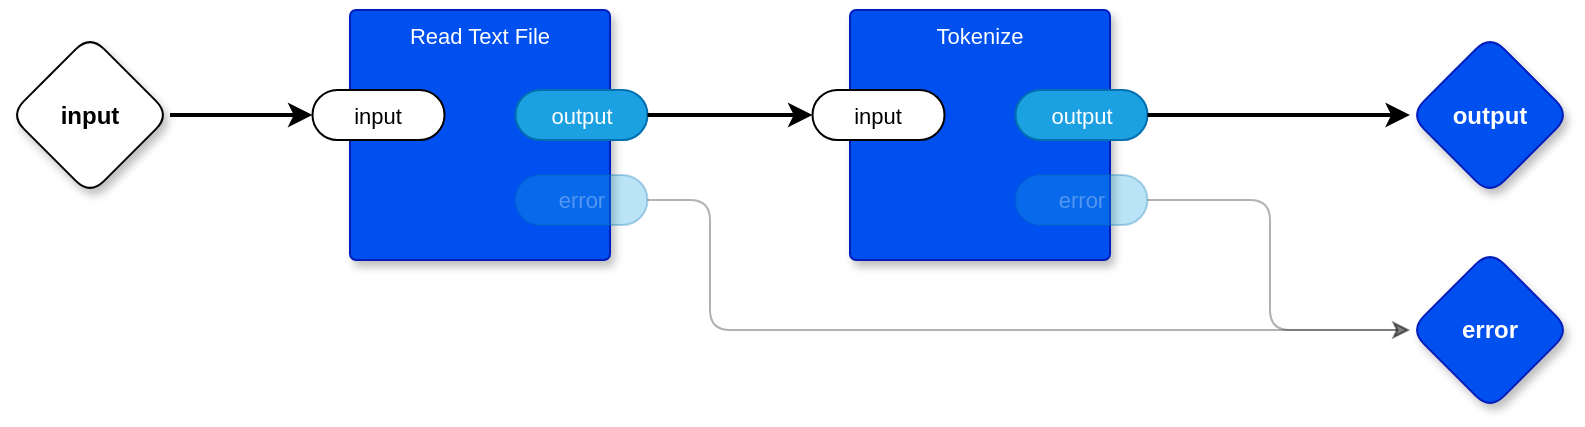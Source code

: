 <mxfile version="22.1.18" type="device" pages="6">
  <diagram name="main" id="m0zTKrYATkNEm8Ja8VeW">
    <mxGraphModel dx="970" dy="670" grid="1" gridSize="10" guides="1" tooltips="1" connect="1" arrows="1" fold="1" page="1" pageScale="1" pageWidth="850" pageHeight="1100" math="0" shadow="0">
      <root>
        <mxCell id="0" />
        <mxCell id="1" parent="0" />
        <mxCell id="S8zsQHXp7eDco4yZEDpJ-1" value="output" style="rhombus;whiteSpace=wrap;html=1;rounded=1;fillColor=#0050ef;fontColor=#ffffff;strokeColor=#001DBC;fontStyle=1;glass=0;sketch=0;fontSize=12;points=[[0,0.5,0,0,0],[0.5,0,0,0,0],[0.5,1,0,0,0],[1,0.5,0,0,0]];shadow=1;" vertex="1" parent="1">
          <mxGeometry x="760" y="432.5" width="80" height="80" as="geometry" />
        </mxCell>
        <mxCell id="S8zsQHXp7eDco4yZEDpJ-2" value="error" style="rhombus;whiteSpace=wrap;html=1;rounded=1;fillColor=#0050ef;fontColor=#ffffff;strokeColor=#001DBC;fontStyle=1;glass=0;sketch=0;fontSize=12;points=[[0,0.5,0,0,0],[0.5,0,0,0,0],[0.5,1,0,0,0],[1,0.5,0,0,0]];shadow=1;" vertex="1" parent="1">
          <mxGeometry x="760" y="540" width="80" height="80" as="geometry" />
        </mxCell>
        <mxCell id="S8zsQHXp7eDco4yZEDpJ-3" value="input" style="rhombus;whiteSpace=wrap;html=1;rounded=1;fontStyle=1;glass=0;sketch=0;fontSize=12;points=[[0,0.5,0,0,0],[0.5,0,0,0,0],[0.5,1,0,0,0],[1,0.5,0,0,0]];shadow=1;" vertex="1" parent="1">
          <mxGeometry x="60" y="432.5" width="80" height="80" as="geometry" />
        </mxCell>
        <mxCell id="S8zsQHXp7eDco4yZEDpJ-8" style="edgeStyle=orthogonalEdgeStyle;rounded=1;orthogonalLoop=1;jettySize=auto;html=1;entryX=0;entryY=0.5;entryDx=0;entryDy=0;entryPerimeter=0;strokeWidth=2;curved=0;" edge="1" parent="1" source="S8zsQHXp7eDco4yZEDpJ-3" target="S8zsQHXp7eDco4yZEDpJ-12">
          <mxGeometry relative="1" as="geometry" />
        </mxCell>
        <mxCell id="S8zsQHXp7eDco4yZEDpJ-11" value="Read Text File" style="rounded=1;whiteSpace=wrap;html=1;sketch=0;container=1;recursiveResize=0;verticalAlign=top;arcSize=6;fontStyle=0;autosize=0;points=[];absoluteArcSize=1;shadow=1;strokeColor=#001DBC;fillColor=#0050ef;fontColor=#ffffff;fontFamily=Helvetica;fontSize=11;" vertex="1" parent="1">
          <mxGeometry x="230" y="420" width="130" height="125" as="geometry">
            <mxRectangle x="-98" y="-1230" width="99" height="26" as="alternateBounds" />
          </mxGeometry>
        </mxCell>
        <mxCell id="S8zsQHXp7eDco4yZEDpJ-12" value="input" style="rounded=1;whiteSpace=wrap;html=1;sketch=0;points=[[0,0.5,0,0,0],[1,0.5,0,0,0]];arcSize=50;fontFamily=Helvetica;fontSize=11;fontColor=default;" vertex="1" parent="S8zsQHXp7eDco4yZEDpJ-11">
          <mxGeometry x="-18.75" y="40" width="66" height="25" as="geometry" />
        </mxCell>
        <mxCell id="S8zsQHXp7eDco4yZEDpJ-13" value="output" style="rounded=1;whiteSpace=wrap;html=1;sketch=0;points=[[0,0.5,0,0,0],[1,0.5,0,0,0]];fillColor=#1ba1e2;fontColor=#ffffff;strokeColor=#006EAF;arcSize=50;fontFamily=Helvetica;fontSize=11;" vertex="1" parent="S8zsQHXp7eDco4yZEDpJ-11">
          <mxGeometry x="82.75" y="40" width="66" height="25" as="geometry" />
        </mxCell>
        <mxCell id="S8zsQHXp7eDco4yZEDpJ-14" value="error" style="rounded=1;whiteSpace=wrap;sketch=0;points=[[0,0.5,0,0,0],[1,0.5,0,0,0]];fillColor=#1ba1e2;fontColor=#ffffff;strokeColor=#006EAF;arcSize=50;fontFamily=Helvetica;fontSize=11;opacity=30;textOpacity=30;" vertex="1" parent="S8zsQHXp7eDco4yZEDpJ-11">
          <mxGeometry x="82.75" y="82.5" width="66" height="25" as="geometry" />
        </mxCell>
        <mxCell id="S8zsQHXp7eDco4yZEDpJ-15" style="edgeStyle=orthogonalEdgeStyle;rounded=1;orthogonalLoop=1;jettySize=auto;html=1;exitX=1;exitY=0.5;exitDx=0;exitDy=0;exitPerimeter=0;curved=0;strokeWidth=2;entryX=0;entryY=0.5;entryDx=0;entryDy=0;entryPerimeter=0;" edge="1" parent="1" source="S8zsQHXp7eDco4yZEDpJ-13" target="S8zsQHXp7eDco4yZEDpJ-18">
          <mxGeometry relative="1" as="geometry" />
        </mxCell>
        <mxCell id="S8zsQHXp7eDco4yZEDpJ-16" style="edgeStyle=orthogonalEdgeStyle;rounded=1;orthogonalLoop=1;jettySize=auto;html=1;exitX=1;exitY=0.5;exitDx=0;exitDy=0;exitPerimeter=0;entryX=0;entryY=0.5;entryDx=0;entryDy=0;entryPerimeter=0;curved=0;opacity=30;" edge="1" parent="1" source="S8zsQHXp7eDco4yZEDpJ-14" target="S8zsQHXp7eDco4yZEDpJ-2">
          <mxGeometry relative="1" as="geometry">
            <Array as="points">
              <mxPoint x="410" y="515" />
              <mxPoint x="410" y="580" />
            </Array>
          </mxGeometry>
        </mxCell>
        <mxCell id="S8zsQHXp7eDco4yZEDpJ-17" value="Tokenize" style="rounded=1;whiteSpace=wrap;html=1;sketch=0;container=1;recursiveResize=0;verticalAlign=top;arcSize=6;fontStyle=0;autosize=0;points=[];absoluteArcSize=1;shadow=1;strokeColor=#001DBC;fillColor=#0050ef;fontColor=#ffffff;fontFamily=Helvetica;fontSize=11;" vertex="1" parent="1">
          <mxGeometry x="480" y="420" width="130" height="125" as="geometry">
            <mxRectangle x="-98" y="-1230" width="99" height="26" as="alternateBounds" />
          </mxGeometry>
        </mxCell>
        <mxCell id="S8zsQHXp7eDco4yZEDpJ-18" value="input" style="rounded=1;whiteSpace=wrap;html=1;sketch=0;points=[[0,0.5,0,0,0],[1,0.5,0,0,0]];arcSize=50;fontFamily=Helvetica;fontSize=11;fontColor=default;" vertex="1" parent="S8zsQHXp7eDco4yZEDpJ-17">
          <mxGeometry x="-18.75" y="40" width="66" height="25" as="geometry" />
        </mxCell>
        <mxCell id="S8zsQHXp7eDco4yZEDpJ-19" value="output" style="rounded=1;whiteSpace=wrap;html=1;sketch=0;points=[[0,0.5,0,0,0],[1,0.5,0,0,0]];fillColor=#1ba1e2;fontColor=#ffffff;strokeColor=#006EAF;arcSize=50;fontFamily=Helvetica;fontSize=11;" vertex="1" parent="S8zsQHXp7eDco4yZEDpJ-17">
          <mxGeometry x="82.75" y="40" width="66" height="25" as="geometry" />
        </mxCell>
        <mxCell id="S8zsQHXp7eDco4yZEDpJ-20" value="error" style="rounded=1;whiteSpace=wrap;sketch=0;points=[[0,0.5,0,0,0],[1,0.5,0,0,0]];fillColor=#1ba1e2;fontColor=#ffffff;strokeColor=#006EAF;arcSize=50;fontFamily=Helvetica;fontSize=11;opacity=30;textOpacity=30;" vertex="1" parent="S8zsQHXp7eDco4yZEDpJ-17">
          <mxGeometry x="82.75" y="82.5" width="66" height="25" as="geometry" />
        </mxCell>
        <mxCell id="S8zsQHXp7eDco4yZEDpJ-21" style="edgeStyle=orthogonalEdgeStyle;rounded=1;orthogonalLoop=1;jettySize=auto;html=1;exitX=1;exitY=0.5;exitDx=0;exitDy=0;exitPerimeter=0;curved=0;strokeWidth=2;" edge="1" parent="1" source="S8zsQHXp7eDco4yZEDpJ-19" target="S8zsQHXp7eDco4yZEDpJ-1">
          <mxGeometry relative="1" as="geometry">
            <mxPoint x="731.25" y="472.5" as="targetPoint" />
          </mxGeometry>
        </mxCell>
        <mxCell id="S8zsQHXp7eDco4yZEDpJ-22" style="edgeStyle=orthogonalEdgeStyle;rounded=1;orthogonalLoop=1;jettySize=auto;html=1;exitX=1;exitY=0.5;exitDx=0;exitDy=0;exitPerimeter=0;entryX=0;entryY=0.5;entryDx=0;entryDy=0;entryPerimeter=0;curved=0;opacity=30;" edge="1" parent="1" source="S8zsQHXp7eDco4yZEDpJ-20" target="S8zsQHXp7eDco4yZEDpJ-2">
          <mxGeometry relative="1" as="geometry">
            <Array as="points">
              <mxPoint x="690" y="515" />
              <mxPoint x="690" y="580" />
            </Array>
          </mxGeometry>
        </mxCell>
      </root>
    </mxGraphModel>
  </diagram>
  <diagram id="tdX2_95LEIDNDVLNdQ2E" name="...">
    <mxGraphModel dx="1114" dy="693" grid="1" gridSize="10" guides="1" tooltips="1" connect="1" arrows="1" fold="1" page="1" pageScale="1" pageWidth="850" pageHeight="1100" math="0" shadow="0">
      <root>
        <mxCell id="0" />
        <mxCell id="1" parent="0" />
      </root>
    </mxGraphModel>
  </diagram>
  <diagram id="ZYiyFw9V1ln2dPkWVRYo" name="Tokenize">
    <mxGraphModel dx="970" dy="670" grid="1" gridSize="10" guides="1" tooltips="1" connect="1" arrows="1" fold="1" page="1" pageScale="1" pageWidth="850" pageHeight="1100" math="0" shadow="0">
      <root>
        <mxCell id="0" />
        <mxCell id="1" parent="0" />
        <mxCell id="Qo_dXPhlWGiRYcDFCl2c-1" value="output" style="rhombus;whiteSpace=wrap;html=1;rounded=1;fillColor=#0050ef;fontColor=#ffffff;strokeColor=#001DBC;fontStyle=1;glass=0;sketch=0;fontSize=12;points=[[0,0.5,0,0,0],[0.5,0,0,0,0],[0.5,1,0,0,0],[1,0.5,0,0,0]];shadow=1;" vertex="1" parent="1">
          <mxGeometry x="710" y="122.5" width="80" height="80" as="geometry" />
        </mxCell>
        <mxCell id="Qo_dXPhlWGiRYcDFCl2c-2" value="error" style="rhombus;whiteSpace=wrap;html=1;rounded=1;fillColor=#0050ef;fontColor=#ffffff;strokeColor=#001DBC;fontStyle=1;glass=0;sketch=0;fontSize=12;points=[[0,0.5,0,0,0],[0.5,0,0,0,0],[0.5,1,0,0,0],[1,0.5,0,0,0]];shadow=1;" vertex="1" parent="1">
          <mxGeometry x="710" y="230" width="80" height="80" as="geometry" />
        </mxCell>
        <mxCell id="Qo_dXPhlWGiRYcDFCl2c-3" style="edgeStyle=orthogonalEdgeStyle;rounded=0;orthogonalLoop=1;jettySize=auto;html=1;exitX=1;exitY=0.5;exitDx=0;exitDy=0;exitPerimeter=0;strokeWidth=2;" edge="1" parent="1" source="Qo_dXPhlWGiRYcDFCl2c-4" target="Qo_dXPhlWGiRYcDFCl2c-6">
          <mxGeometry relative="1" as="geometry" />
        </mxCell>
        <mxCell id="Qo_dXPhlWGiRYcDFCl2c-4" value="input" style="rhombus;whiteSpace=wrap;html=1;rounded=1;fontStyle=1;glass=0;sketch=0;fontSize=12;points=[[0,0.5,0,0,0],[0.5,0,0,0,0],[0.5,1,0,0,0],[1,0.5,0,0,0]];shadow=1;" vertex="1" parent="1">
          <mxGeometry x="40" y="122.5" width="80" height="80" as="geometry" />
        </mxCell>
        <mxCell id="Qo_dXPhlWGiRYcDFCl2c-5" value="Literals" style="rounded=1;whiteSpace=wrap;html=1;sketch=0;container=1;recursiveResize=0;verticalAlign=top;arcSize=6;fontStyle=0;autosize=0;points=[];absoluteArcSize=1;shadow=1;strokeColor=#001DBC;fillColor=#0050ef;fontColor=#ffffff;fontFamily=Helvetica;fontSize=11;" vertex="1" parent="1">
          <mxGeometry x="220" y="110" width="130" height="125" as="geometry">
            <mxRectangle x="-98" y="-1230" width="99" height="26" as="alternateBounds" />
          </mxGeometry>
        </mxCell>
        <mxCell id="Qo_dXPhlWGiRYcDFCl2c-6" value="input" style="rounded=1;whiteSpace=wrap;html=1;sketch=0;points=[[0,0.5,0,0,0],[1,0.5,0,0,0]];arcSize=50;fontFamily=Helvetica;fontSize=11;fontColor=default;" vertex="1" parent="Qo_dXPhlWGiRYcDFCl2c-5">
          <mxGeometry x="-18.75" y="40" width="66" height="25" as="geometry" />
        </mxCell>
        <mxCell id="Qo_dXPhlWGiRYcDFCl2c-7" value="output" style="rounded=1;whiteSpace=wrap;html=1;sketch=0;points=[[0,0.5,0,0,0],[1,0.5,0,0,0]];fillColor=#1ba1e2;fontColor=#ffffff;strokeColor=#006EAF;arcSize=50;fontFamily=Helvetica;fontSize=11;" vertex="1" parent="Qo_dXPhlWGiRYcDFCl2c-5">
          <mxGeometry x="82.75" y="40" width="66" height="25" as="geometry" />
        </mxCell>
        <mxCell id="Qo_dXPhlWGiRYcDFCl2c-8" value="error" style="rounded=1;whiteSpace=wrap;sketch=0;points=[[0,0.5,0,0,0],[1,0.5,0,0,0]];fillColor=#1ba1e2;fontColor=#ffffff;strokeColor=#006EAF;arcSize=50;fontFamily=Helvetica;fontSize=11;opacity=30;textOpacity=30;" vertex="1" parent="Qo_dXPhlWGiRYcDFCl2c-5">
          <mxGeometry x="82.75" y="82.5" width="66" height="25" as="geometry" />
        </mxCell>
        <mxCell id="Qo_dXPhlWGiRYcDFCl2c-9" style="edgeStyle=orthogonalEdgeStyle;rounded=1;orthogonalLoop=1;jettySize=auto;html=1;exitX=1;exitY=0.5;exitDx=0;exitDy=0;exitPerimeter=0;entryX=0;entryY=0.5;entryDx=0;entryDy=0;entryPerimeter=0;curved=0;opacity=30;" edge="1" parent="1" source="Qo_dXPhlWGiRYcDFCl2c-8" target="Qo_dXPhlWGiRYcDFCl2c-2">
          <mxGeometry relative="1" as="geometry">
            <Array as="points">
              <mxPoint x="410" y="205" />
              <mxPoint x="410" y="270" />
            </Array>
          </mxGeometry>
        </mxCell>
        <mxCell id="Qo_dXPhlWGiRYcDFCl2c-10" value="Words" style="rounded=1;whiteSpace=wrap;html=1;sketch=0;container=1;recursiveResize=0;verticalAlign=top;arcSize=6;fontStyle=0;autosize=0;points=[];absoluteArcSize=1;shadow=1;strokeColor=#001DBC;fillColor=#0050ef;fontColor=#ffffff;fontFamily=Helvetica;fontSize=11;" vertex="1" parent="1">
          <mxGeometry x="470" y="110" width="130" height="125" as="geometry">
            <mxRectangle x="-98" y="-1230" width="99" height="26" as="alternateBounds" />
          </mxGeometry>
        </mxCell>
        <mxCell id="Qo_dXPhlWGiRYcDFCl2c-11" value="input" style="rounded=1;whiteSpace=wrap;html=1;sketch=0;points=[[0,0.5,0,0,0],[1,0.5,0,0,0]];arcSize=50;fontFamily=Helvetica;fontSize=11;fontColor=default;" vertex="1" parent="Qo_dXPhlWGiRYcDFCl2c-10">
          <mxGeometry x="-18.75" y="40" width="66" height="25" as="geometry" />
        </mxCell>
        <mxCell id="Qo_dXPhlWGiRYcDFCl2c-12" value="output" style="rounded=1;whiteSpace=wrap;html=1;sketch=0;points=[[0,0.5,0,0,0],[1,0.5,0,0,0]];fillColor=#1ba1e2;fontColor=#ffffff;strokeColor=#006EAF;arcSize=50;fontFamily=Helvetica;fontSize=11;" vertex="1" parent="Qo_dXPhlWGiRYcDFCl2c-10">
          <mxGeometry x="82.75" y="40" width="66" height="25" as="geometry" />
        </mxCell>
        <mxCell id="Qo_dXPhlWGiRYcDFCl2c-13" value="error" style="rounded=1;whiteSpace=wrap;sketch=0;points=[[0,0.5,0,0,0],[1,0.5,0,0,0]];fillColor=#1ba1e2;fontColor=#ffffff;strokeColor=#006EAF;arcSize=50;fontFamily=Helvetica;fontSize=11;opacity=30;textOpacity=30;" vertex="1" parent="Qo_dXPhlWGiRYcDFCl2c-10">
          <mxGeometry x="82.75" y="82.5" width="66" height="25" as="geometry" />
        </mxCell>
        <mxCell id="Qo_dXPhlWGiRYcDFCl2c-14" style="edgeStyle=orthogonalEdgeStyle;rounded=1;orthogonalLoop=1;jettySize=auto;html=1;exitX=1;exitY=0.5;exitDx=0;exitDy=0;exitPerimeter=0;entryX=0;entryY=0.5;entryDx=0;entryDy=0;entryPerimeter=0;curved=0;strokeWidth=2;" edge="1" parent="1" source="Qo_dXPhlWGiRYcDFCl2c-7" target="Qo_dXPhlWGiRYcDFCl2c-11">
          <mxGeometry relative="1" as="geometry" />
        </mxCell>
        <mxCell id="Qo_dXPhlWGiRYcDFCl2c-15" style="edgeStyle=orthogonalEdgeStyle;shape=connector;curved=0;rounded=1;orthogonalLoop=1;jettySize=auto;html=1;exitX=1;exitY=0.5;exitDx=0;exitDy=0;exitPerimeter=0;entryX=0;entryY=0.5;entryDx=0;entryDy=0;entryPerimeter=0;labelBackgroundColor=default;strokeColor=default;strokeWidth=2;align=center;verticalAlign=middle;fontFamily=Helvetica;fontSize=11;fontColor=default;endArrow=classic;" edge="1" parent="1" source="Qo_dXPhlWGiRYcDFCl2c-12" target="Qo_dXPhlWGiRYcDFCl2c-1">
          <mxGeometry relative="1" as="geometry" />
        </mxCell>
        <mxCell id="Qo_dXPhlWGiRYcDFCl2c-16" style="edgeStyle=orthogonalEdgeStyle;shape=connector;curved=0;rounded=1;orthogonalLoop=1;jettySize=auto;html=1;exitX=1;exitY=0.5;exitDx=0;exitDy=0;exitPerimeter=0;entryX=0;entryY=0.5;entryDx=0;entryDy=0;entryPerimeter=0;labelBackgroundColor=default;strokeColor=default;strokeWidth=1;align=center;verticalAlign=middle;fontFamily=Helvetica;fontSize=11;fontColor=default;endArrow=classic;opacity=30;" edge="1" parent="1" source="Qo_dXPhlWGiRYcDFCl2c-13" target="Qo_dXPhlWGiRYcDFCl2c-2">
          <mxGeometry relative="1" as="geometry">
            <Array as="points">
              <mxPoint x="660" y="205" />
              <mxPoint x="660" y="270" />
            </Array>
          </mxGeometry>
        </mxCell>
      </root>
    </mxGraphModel>
  </diagram>
  <diagram id="-rDwxqtnZVcMgqfmX6dp" name="Literals">
    <mxGraphModel dx="970" dy="670" grid="1" gridSize="10" guides="1" tooltips="1" connect="1" arrows="1" fold="1" page="1" pageScale="1" pageWidth="850" pageHeight="1100" math="0" shadow="0">
      <root>
        <mxCell id="0" />
        <mxCell id="1" parent="0" />
        <mxCell id="2_oL23hNxE3cJu21-GhH-1" value="Transpile" style="rounded=1;whiteSpace=wrap;html=1;sketch=0;container=1;recursiveResize=0;verticalAlign=top;arcSize=6;fontStyle=1;autosize=0;points=[];absoluteArcSize=1;shadow=1;strokeColor=#001DBC;fillColor=#0050ef;fontColor=#ffffff;fontFamily=Helvetica;fontSize=11;" vertex="1" parent="1">
          <mxGeometry x="430" y="80" width="130" height="210" as="geometry">
            <mxRectangle x="-98" y="-1230" width="99" height="26" as="alternateBounds" />
          </mxGeometry>
        </mxCell>
        <mxCell id="2_oL23hNxE3cJu21-GhH-2" value="ohmfn" style="rounded=1;whiteSpace=wrap;html=1;sketch=0;points=[[0,0.5,0,0,0],[1,0.5,0,0,0]];arcSize=50;fontFamily=Helvetica;fontSize=11;fontColor=default;fontStyle=0" vertex="1" parent="2_oL23hNxE3cJu21-GhH-1">
          <mxGeometry x="-17" y="57.5" width="66" height="25" as="geometry" />
        </mxCell>
        <mxCell id="2_oL23hNxE3cJu21-GhH-3" value="output" style="rounded=1;whiteSpace=wrap;html=1;sketch=0;points=[[0,0.5,0,0,0],[1,0.5,0,0,0]];fillColor=#1ba1e2;fontColor=#ffffff;strokeColor=#006EAF;arcSize=50;fontFamily=Helvetica;fontSize=11;" vertex="1" parent="2_oL23hNxE3cJu21-GhH-1">
          <mxGeometry x="84.75" y="27.5" width="66" height="25" as="geometry" />
        </mxCell>
        <mxCell id="2_oL23hNxE3cJu21-GhH-4" value="error" style="rounded=1;whiteSpace=wrap;html=1;sketch=0;points=[[0,0.5,0,0,0],[1,0.5,0,0,0]];fillColor=#1ba1e2;fontColor=#ffffff;strokeColor=#006EAF;arcSize=50;fontFamily=Helvetica;fontSize=11;" vertex="1" parent="2_oL23hNxE3cJu21-GhH-1">
          <mxGeometry x="84.75" y="70" width="66" height="25" as="geometry" />
        </mxCell>
        <mxCell id="2_oL23hNxE3cJu21-GhH-5" value="rwrfn" style="rounded=1;whiteSpace=wrap;html=1;sketch=0;points=[[0,0.5,0,0,0],[1,0.5,0,0,0]];arcSize=50;fontFamily=Helvetica;fontSize=11;fontColor=default;" vertex="1" parent="2_oL23hNxE3cJu21-GhH-1">
          <mxGeometry x="-17" y="92.5" width="66" height="25" as="geometry" />
        </mxCell>
        <mxCell id="2_oL23hNxE3cJu21-GhH-6" value="input" style="rounded=1;whiteSpace=wrap;html=1;sketch=0;points=[[0,0.5,0,0,0],[1,0.5,0,0,0]];arcSize=50;fontFamily=Helvetica;fontSize=11;fontColor=default;" vertex="1" parent="2_oL23hNxE3cJu21-GhH-1">
          <mxGeometry x="-17" y="165" width="66" height="25" as="geometry" />
        </mxCell>
        <mxCell id="2_oL23hNxE3cJu21-GhH-7" value="grammar name" style="rounded=1;whiteSpace=wrap;html=1;sketch=0;points=[[0,0.5,0,0,0],[1,0.5,0,0,0]];arcSize=50;fontFamily=Helvetica;fontSize=11;fontColor=default;" vertex="1" parent="2_oL23hNxE3cJu21-GhH-1">
          <mxGeometry x="-16" y="27.5" width="66" height="25" as="geometry" />
        </mxCell>
        <mxCell id="2_oL23hNxE3cJu21-GhH-8" value="rwrsupportfn" style="rounded=1;whiteSpace=wrap;html=1;sketch=0;points=[[0,0.5,0,0,0],[1,0.5,0,0,0]];arcSize=50;fontFamily=Helvetica;fontSize=11;fontColor=default;" vertex="1" parent="2_oL23hNxE3cJu21-GhH-1">
          <mxGeometry x="-16" y="125" width="66" height="25" as="geometry" />
        </mxCell>
        <mxCell id="2_oL23hNxE3cJu21-GhH-9" value="output" style="rhombus;whiteSpace=wrap;html=1;rounded=1;fillColor=#0050ef;fontColor=#ffffff;strokeColor=#001DBC;fontStyle=1;glass=0;sketch=0;fontSize=12;points=[[0,0.5,0,0,0],[0.5,0,0,0,0],[0.5,1,0,0,0],[1,0.5,0,0,0]];shadow=1;" vertex="1" parent="1">
          <mxGeometry x="620" y="80" width="80" height="80" as="geometry" />
        </mxCell>
        <mxCell id="2_oL23hNxE3cJu21-GhH-10" value="error" style="rhombus;whiteSpace=wrap;html=1;rounded=1;fillColor=#0050ef;fontColor=#ffffff;strokeColor=#001DBC;fontStyle=1;glass=0;sketch=0;fontSize=12;points=[[0,0.5,0,0,0],[0.5,0,0,0,0],[0.5,1,0,0,0],[1,0.5,0,0,0]];shadow=1;" vertex="1" parent="1">
          <mxGeometry x="620" y="187.5" width="80" height="80" as="geometry" />
        </mxCell>
        <mxCell id="2_oL23hNxE3cJu21-GhH-11" value="input" style="rhombus;whiteSpace=wrap;html=1;rounded=1;fontStyle=1;glass=0;sketch=0;fontSize=12;points=[[0,0.5,0,0,0],[0.5,0,0,0,0],[0.5,1,0,0,0],[1,0.5,0,0,0]];shadow=1;" vertex="1" parent="1">
          <mxGeometry x="40" y="217.5" width="80" height="80" as="geometry" />
        </mxCell>
        <mxCell id="2_oL23hNxE3cJu21-GhH-12" value="&#39;literal&#39;" style="rounded=1;whiteSpace=wrap;html=1;sketch=0;container=1;recursiveResize=0;verticalAlign=middle;arcSize=6;fontStyle=1;autosize=0;points=[];absoluteArcSize=1;shadow=0;strokeColor=#6c8ebf;fillColor=#dae8fc;fontFamily=Helvetica;fontSize=11;gradientColor=#E6E6E6;fontColor=default;" vertex="1" parent="1">
          <mxGeometry x="170" y="110" width="170" height="20" as="geometry">
            <mxRectangle x="-98" y="-1230" width="99" height="26" as="alternateBounds" />
          </mxGeometry>
        </mxCell>
        <mxCell id="2_oL23hNxE3cJu21-GhH-13" value="⍺" style="rounded=1;whiteSpace=wrap;html=1;sketch=0;points=[[0,0.5,0,0,0],[1,0.5,0,0,0]];arcSize=50;fontFamily=Helvetica;fontSize=11;fontColor=default;" vertex="1" parent="2_oL23hNxE3cJu21-GhH-12">
          <mxGeometry x="-10" y="3.75" width="20" height="12.5" as="geometry" />
        </mxCell>
        <mxCell id="2_oL23hNxE3cJu21-GhH-14" value="⍺" style="rounded=1;whiteSpace=wrap;html=1;sketch=0;points=[[0,0.5,0,0,0],[1,0.5,0,0,0]];arcSize=50;fontFamily=Helvetica;fontSize=11;fontColor=default;" vertex="1" parent="2_oL23hNxE3cJu21-GhH-12">
          <mxGeometry x="160" y="3.75" width="20" height="12.5" as="geometry" />
        </mxCell>
        <mxCell id="2_oL23hNxE3cJu21-GhH-15" value="&#39;literal.ohm&#39;" style="rounded=1;whiteSpace=wrap;html=1;sketch=0;container=1;recursiveResize=0;verticalAlign=middle;arcSize=6;fontStyle=1;autosize=0;points=[];absoluteArcSize=1;shadow=0;strokeColor=#6c8ebf;fillColor=#dae8fc;fontFamily=Helvetica;fontSize=11;gradientColor=#E6E6E6;fontColor=default;" vertex="1" parent="1">
          <mxGeometry x="170" y="140" width="170" height="20" as="geometry">
            <mxRectangle x="-98" y="-1230" width="99" height="26" as="alternateBounds" />
          </mxGeometry>
        </mxCell>
        <mxCell id="2_oL23hNxE3cJu21-GhH-16" value="⍺" style="rounded=1;whiteSpace=wrap;html=1;sketch=0;points=[[0,0.5,0,0,0],[1,0.5,0,0,0]];arcSize=50;fontFamily=Helvetica;fontSize=11;fontColor=default;" vertex="1" parent="2_oL23hNxE3cJu21-GhH-15">
          <mxGeometry x="160" y="3.75" width="20" height="12.5" as="geometry" />
        </mxCell>
        <mxCell id="2_oL23hNxE3cJu21-GhH-17" value="⍺" style="rounded=1;whiteSpace=wrap;html=1;sketch=0;points=[[0,0.5,0,0,0],[1,0.5,0,0,0]];arcSize=50;fontFamily=Helvetica;fontSize=11;fontColor=default;" vertex="1" parent="2_oL23hNxE3cJu21-GhH-15">
          <mxGeometry x="-10" y="3.75" width="20" height="12.5" as="geometry" />
        </mxCell>
        <mxCell id="2_oL23hNxE3cJu21-GhH-18" value="&#39;literal.rwr&#39;" style="rounded=1;whiteSpace=wrap;html=1;sketch=0;container=1;recursiveResize=0;verticalAlign=middle;arcSize=6;fontStyle=1;autosize=0;points=[];absoluteArcSize=1;shadow=0;strokeColor=#6c8ebf;fillColor=#dae8fc;fontFamily=Helvetica;fontSize=11;gradientColor=#E6E6E6;fontColor=default;" vertex="1" parent="1">
          <mxGeometry x="170" y="175" width="170" height="20" as="geometry">
            <mxRectangle x="-98" y="-1230" width="99" height="26" as="alternateBounds" />
          </mxGeometry>
        </mxCell>
        <mxCell id="2_oL23hNxE3cJu21-GhH-19" value="⍺" style="rounded=1;whiteSpace=wrap;html=1;sketch=0;points=[[0,0.5,0,0,0],[1,0.5,0,0,0]];arcSize=50;fontFamily=Helvetica;fontSize=11;fontColor=default;" vertex="1" parent="2_oL23hNxE3cJu21-GhH-18">
          <mxGeometry x="160" y="3.75" width="20" height="12.5" as="geometry" />
        </mxCell>
        <mxCell id="2_oL23hNxE3cJu21-GhH-20" value="⍺" style="rounded=1;whiteSpace=wrap;html=1;sketch=0;points=[[0,0.5,0,0,0],[1,0.5,0,0,0]];arcSize=50;fontFamily=Helvetica;fontSize=11;fontColor=default;" vertex="1" parent="2_oL23hNxE3cJu21-GhH-18">
          <mxGeometry x="-10" y="3.75" width="20" height="12.5" as="geometry" />
        </mxCell>
        <mxCell id="2_oL23hNxE3cJu21-GhH-21" value="&#39;null.js&#39;" style="rounded=1;whiteSpace=wrap;html=1;sketch=0;container=1;recursiveResize=0;verticalAlign=middle;arcSize=6;fontStyle=1;autosize=0;points=[];absoluteArcSize=1;shadow=0;strokeColor=#6c8ebf;fillColor=#dae8fc;fontFamily=Helvetica;fontSize=11;gradientColor=#E6E6E6;fontColor=default;" vertex="1" parent="1">
          <mxGeometry x="170" y="207.5" width="170" height="20" as="geometry">
            <mxRectangle x="-98" y="-1230" width="99" height="26" as="alternateBounds" />
          </mxGeometry>
        </mxCell>
        <mxCell id="2_oL23hNxE3cJu21-GhH-22" value="⍺" style="rounded=1;whiteSpace=wrap;html=1;sketch=0;points=[[0,0.5,0,0,0],[1,0.5,0,0,0]];arcSize=50;fontFamily=Helvetica;fontSize=11;fontColor=default;" vertex="1" parent="2_oL23hNxE3cJu21-GhH-21">
          <mxGeometry x="160" y="3.75" width="20" height="12.5" as="geometry" />
        </mxCell>
        <mxCell id="2_oL23hNxE3cJu21-GhH-23" value="⍺" style="rounded=1;whiteSpace=wrap;html=1;sketch=0;points=[[0,0.5,0,0,0],[1,0.5,0,0,0]];arcSize=50;fontFamily=Helvetica;fontSize=11;fontColor=default;" vertex="1" parent="2_oL23hNxE3cJu21-GhH-21">
          <mxGeometry x="-10" y="3.75" width="20" height="12.5" as="geometry" />
        </mxCell>
        <mxCell id="2_oL23hNxE3cJu21-GhH-24" style="edgeStyle=orthogonalEdgeStyle;shape=connector;curved=0;rounded=1;orthogonalLoop=1;jettySize=auto;html=1;exitX=1;exitY=0.5;exitDx=0;exitDy=0;exitPerimeter=0;entryX=0;entryY=0.5;entryDx=0;entryDy=0;entryPerimeter=0;labelBackgroundColor=default;strokeColor=default;align=center;verticalAlign=middle;fontFamily=Helvetica;fontSize=11;fontColor=default;endArrow=classic;" edge="1" parent="1" source="2_oL23hNxE3cJu21-GhH-3" target="2_oL23hNxE3cJu21-GhH-9">
          <mxGeometry relative="1" as="geometry" />
        </mxCell>
        <mxCell id="2_oL23hNxE3cJu21-GhH-25" style="edgeStyle=orthogonalEdgeStyle;shape=connector;curved=0;rounded=1;orthogonalLoop=1;jettySize=auto;html=1;exitX=1;exitY=0.5;exitDx=0;exitDy=0;exitPerimeter=0;entryX=0;entryY=0.5;entryDx=0;entryDy=0;entryPerimeter=0;labelBackgroundColor=default;strokeColor=default;align=center;verticalAlign=middle;fontFamily=Helvetica;fontSize=11;fontColor=default;endArrow=classic;opacity=30;" edge="1" parent="1" source="2_oL23hNxE3cJu21-GhH-4" target="2_oL23hNxE3cJu21-GhH-10">
          <mxGeometry relative="1" as="geometry" />
        </mxCell>
        <mxCell id="2_oL23hNxE3cJu21-GhH-26" style="edgeStyle=orthogonalEdgeStyle;shape=connector;curved=0;rounded=1;orthogonalLoop=1;jettySize=auto;html=1;exitX=1;exitY=0.5;exitDx=0;exitDy=0;exitPerimeter=0;entryX=0;entryY=0.5;entryDx=0;entryDy=0;entryPerimeter=0;labelBackgroundColor=default;strokeColor=default;align=center;verticalAlign=middle;fontFamily=Helvetica;fontSize=11;fontColor=default;endArrow=classic;strokeWidth=2;" edge="1" parent="1" source="2_oL23hNxE3cJu21-GhH-16" target="2_oL23hNxE3cJu21-GhH-2">
          <mxGeometry relative="1" as="geometry" />
        </mxCell>
        <mxCell id="2_oL23hNxE3cJu21-GhH-27" style="edgeStyle=orthogonalEdgeStyle;shape=connector;curved=0;rounded=1;orthogonalLoop=1;jettySize=auto;html=1;exitX=1;exitY=0.5;exitDx=0;exitDy=0;exitPerimeter=0;entryX=0;entryY=0.5;entryDx=0;entryDy=0;entryPerimeter=0;labelBackgroundColor=default;strokeColor=default;align=center;verticalAlign=middle;fontFamily=Helvetica;fontSize=11;fontColor=default;endArrow=classic;strokeWidth=2;" edge="1" parent="1" source="2_oL23hNxE3cJu21-GhH-19" target="2_oL23hNxE3cJu21-GhH-5">
          <mxGeometry relative="1" as="geometry" />
        </mxCell>
        <mxCell id="2_oL23hNxE3cJu21-GhH-28" style="edgeStyle=orthogonalEdgeStyle;shape=connector;curved=0;rounded=1;orthogonalLoop=1;jettySize=auto;html=1;exitX=1;exitY=0.5;exitDx=0;exitDy=0;exitPerimeter=0;labelBackgroundColor=default;strokeColor=default;align=center;verticalAlign=middle;fontFamily=Helvetica;fontSize=11;fontColor=default;endArrow=classic;strokeWidth=2;" edge="1" parent="1" source="2_oL23hNxE3cJu21-GhH-22" target="2_oL23hNxE3cJu21-GhH-8">
          <mxGeometry relative="1" as="geometry">
            <Array as="points">
              <mxPoint x="380" y="217.5" />
              <mxPoint x="380" y="217.5" />
            </Array>
          </mxGeometry>
        </mxCell>
        <mxCell id="2_oL23hNxE3cJu21-GhH-29" style="edgeStyle=orthogonalEdgeStyle;shape=connector;curved=0;rounded=1;orthogonalLoop=1;jettySize=auto;html=1;exitX=1;exitY=0.5;exitDx=0;exitDy=0;exitPerimeter=0;entryX=0;entryY=0.5;entryDx=0;entryDy=0;entryPerimeter=0;labelBackgroundColor=default;strokeColor=default;align=center;verticalAlign=middle;fontFamily=Helvetica;fontSize=11;fontColor=default;endArrow=classic;opacity=30;" edge="1" parent="1" source="2_oL23hNxE3cJu21-GhH-11" target="2_oL23hNxE3cJu21-GhH-23">
          <mxGeometry relative="1" as="geometry" />
        </mxCell>
        <mxCell id="2_oL23hNxE3cJu21-GhH-30" style="edgeStyle=orthogonalEdgeStyle;shape=connector;curved=0;rounded=1;orthogonalLoop=1;jettySize=auto;html=1;exitX=1;exitY=0.5;exitDx=0;exitDy=0;exitPerimeter=0;entryX=0;entryY=0.5;entryDx=0;entryDy=0;entryPerimeter=0;labelBackgroundColor=default;strokeColor=default;align=center;verticalAlign=middle;fontFamily=Helvetica;fontSize=11;fontColor=default;endArrow=classic;opacity=30;" edge="1" parent="1" source="2_oL23hNxE3cJu21-GhH-11" target="2_oL23hNxE3cJu21-GhH-20">
          <mxGeometry relative="1" as="geometry" />
        </mxCell>
        <mxCell id="2_oL23hNxE3cJu21-GhH-31" style="edgeStyle=orthogonalEdgeStyle;shape=connector;curved=0;rounded=1;orthogonalLoop=1;jettySize=auto;html=1;exitX=1;exitY=0.5;exitDx=0;exitDy=0;exitPerimeter=0;entryX=0;entryY=0.5;entryDx=0;entryDy=0;entryPerimeter=0;labelBackgroundColor=default;strokeColor=default;align=center;verticalAlign=middle;fontFamily=Helvetica;fontSize=11;fontColor=default;endArrow=classic;opacity=30;" edge="1" parent="1" source="2_oL23hNxE3cJu21-GhH-11" target="2_oL23hNxE3cJu21-GhH-17">
          <mxGeometry relative="1" as="geometry" />
        </mxCell>
        <mxCell id="2_oL23hNxE3cJu21-GhH-32" style="edgeStyle=orthogonalEdgeStyle;shape=connector;curved=0;rounded=1;orthogonalLoop=1;jettySize=auto;html=1;exitX=1;exitY=0.5;exitDx=0;exitDy=0;exitPerimeter=0;entryX=0;entryY=0.5;entryDx=0;entryDy=0;entryPerimeter=0;labelBackgroundColor=default;strokeColor=default;align=center;verticalAlign=middle;fontFamily=Helvetica;fontSize=11;fontColor=default;endArrow=classic;opacity=30;" edge="1" parent="1" source="2_oL23hNxE3cJu21-GhH-11" target="2_oL23hNxE3cJu21-GhH-13">
          <mxGeometry relative="1" as="geometry" />
        </mxCell>
        <mxCell id="2_oL23hNxE3cJu21-GhH-33" style="edgeStyle=orthogonalEdgeStyle;rounded=1;orthogonalLoop=1;jettySize=auto;html=1;exitX=1;exitY=0.5;exitDx=0;exitDy=0;exitPerimeter=0;entryX=0;entryY=0.5;entryDx=0;entryDy=0;entryPerimeter=0;curved=0;strokeWidth=2;" edge="1" parent="1" source="2_oL23hNxE3cJu21-GhH-11" target="2_oL23hNxE3cJu21-GhH-6">
          <mxGeometry relative="1" as="geometry">
            <mxPoint x="201.25" y="350" as="targetPoint" />
          </mxGeometry>
        </mxCell>
        <mxCell id="2_oL23hNxE3cJu21-GhH-34" style="edgeStyle=orthogonalEdgeStyle;rounded=0;orthogonalLoop=1;jettySize=auto;html=1;exitX=1;exitY=0.5;exitDx=0;exitDy=0;exitPerimeter=0;entryX=0;entryY=0.5;entryDx=0;entryDy=0;entryPerimeter=0;strokeWidth=2;" edge="1" parent="1" source="2_oL23hNxE3cJu21-GhH-14" target="2_oL23hNxE3cJu21-GhH-7">
          <mxGeometry relative="1" as="geometry" />
        </mxCell>
      </root>
    </mxGraphModel>
  </diagram>
  <diagram id="70hLA3gIDq1bSUKp1QGV" name="Words">
    <mxGraphModel dx="970" dy="670" grid="1" gridSize="10" guides="1" tooltips="1" connect="1" arrows="1" fold="1" page="1" pageScale="1" pageWidth="850" pageHeight="1100" math="0" shadow="0">
      <root>
        <mxCell id="0" />
        <mxCell id="1" parent="0" />
        <mxCell id="VbfitR8MbKwfXwRzBJH4-1" value="Transpile" style="rounded=1;whiteSpace=wrap;html=1;sketch=0;container=1;recursiveResize=0;verticalAlign=top;arcSize=6;fontStyle=1;autosize=0;points=[];absoluteArcSize=1;shadow=1;strokeColor=#001DBC;fillColor=#0050ef;fontColor=#ffffff;fontFamily=Helvetica;fontSize=11;" vertex="1" parent="1">
          <mxGeometry x="430" y="40" width="130" height="210" as="geometry">
            <mxRectangle x="-98" y="-1230" width="99" height="26" as="alternateBounds" />
          </mxGeometry>
        </mxCell>
        <mxCell id="VbfitR8MbKwfXwRzBJH4-2" value="ohmfn" style="rounded=1;whiteSpace=wrap;html=1;sketch=0;points=[[0,0.5,0,0,0],[1,0.5,0,0,0]];arcSize=50;fontFamily=Helvetica;fontSize=11;fontColor=default;fontStyle=0" vertex="1" parent="VbfitR8MbKwfXwRzBJH4-1">
          <mxGeometry x="-17" y="57.5" width="66" height="25" as="geometry" />
        </mxCell>
        <mxCell id="VbfitR8MbKwfXwRzBJH4-3" value="output" style="rounded=1;whiteSpace=wrap;html=1;sketch=0;points=[[0,0.5,0,0,0],[1,0.5,0,0,0]];fillColor=#1ba1e2;fontColor=#ffffff;strokeColor=#006EAF;arcSize=50;fontFamily=Helvetica;fontSize=11;" vertex="1" parent="VbfitR8MbKwfXwRzBJH4-1">
          <mxGeometry x="84.75" y="27.5" width="66" height="25" as="geometry" />
        </mxCell>
        <mxCell id="VbfitR8MbKwfXwRzBJH4-4" value="error" style="rounded=1;whiteSpace=wrap;html=1;sketch=0;points=[[0,0.5,0,0,0],[1,0.5,0,0,0]];fillColor=#1ba1e2;fontColor=#ffffff;strokeColor=#006EAF;arcSize=50;fontFamily=Helvetica;fontSize=11;" vertex="1" parent="VbfitR8MbKwfXwRzBJH4-1">
          <mxGeometry x="84.75" y="70" width="66" height="25" as="geometry" />
        </mxCell>
        <mxCell id="VbfitR8MbKwfXwRzBJH4-5" value="rwrfn" style="rounded=1;whiteSpace=wrap;html=1;sketch=0;points=[[0,0.5,0,0,0],[1,0.5,0,0,0]];arcSize=50;fontFamily=Helvetica;fontSize=11;fontColor=default;" vertex="1" parent="VbfitR8MbKwfXwRzBJH4-1">
          <mxGeometry x="-17" y="92.5" width="66" height="25" as="geometry" />
        </mxCell>
        <mxCell id="VbfitR8MbKwfXwRzBJH4-6" value="input" style="rounded=1;whiteSpace=wrap;html=1;sketch=0;points=[[0,0.5,0,0,0],[1,0.5,0,0,0]];arcSize=50;fontFamily=Helvetica;fontSize=11;fontColor=default;" vertex="1" parent="VbfitR8MbKwfXwRzBJH4-1">
          <mxGeometry x="-17" y="165" width="66" height="25" as="geometry" />
        </mxCell>
        <mxCell id="VbfitR8MbKwfXwRzBJH4-7" value="grammar name" style="rounded=1;whiteSpace=wrap;html=1;sketch=0;points=[[0,0.5,0,0,0],[1,0.5,0,0,0]];arcSize=50;fontFamily=Helvetica;fontSize=11;fontColor=default;" vertex="1" parent="VbfitR8MbKwfXwRzBJH4-1">
          <mxGeometry x="-16" y="27.5" width="66" height="25" as="geometry" />
        </mxCell>
        <mxCell id="VbfitR8MbKwfXwRzBJH4-8" value="rwrsupportfn" style="rounded=1;whiteSpace=wrap;html=1;sketch=0;points=[[0,0.5,0,0,0],[1,0.5,0,0,0]];arcSize=50;fontFamily=Helvetica;fontSize=11;fontColor=default;" vertex="1" parent="VbfitR8MbKwfXwRzBJH4-1">
          <mxGeometry x="-16" y="125" width="66" height="25" as="geometry" />
        </mxCell>
        <mxCell id="VbfitR8MbKwfXwRzBJH4-9" value="output" style="rhombus;whiteSpace=wrap;html=1;rounded=1;fillColor=#0050ef;fontColor=#ffffff;strokeColor=#001DBC;fontStyle=1;glass=0;sketch=0;fontSize=12;points=[[0,0.5,0,0,0],[0.5,0,0,0,0],[0.5,1,0,0,0],[1,0.5,0,0,0]];shadow=1;" vertex="1" parent="1">
          <mxGeometry x="620" y="40" width="80" height="80" as="geometry" />
        </mxCell>
        <mxCell id="VbfitR8MbKwfXwRzBJH4-10" value="error" style="rhombus;whiteSpace=wrap;html=1;rounded=1;fillColor=#0050ef;fontColor=#ffffff;strokeColor=#001DBC;fontStyle=1;glass=0;sketch=0;fontSize=12;points=[[0,0.5,0,0,0],[0.5,0,0,0,0],[0.5,1,0,0,0],[1,0.5,0,0,0]];shadow=1;" vertex="1" parent="1">
          <mxGeometry x="620" y="147.5" width="80" height="80" as="geometry" />
        </mxCell>
        <mxCell id="VbfitR8MbKwfXwRzBJH4-11" value="input" style="rhombus;whiteSpace=wrap;html=1;rounded=1;fontStyle=1;glass=0;sketch=0;fontSize=12;points=[[0,0.5,0,0,0],[0.5,0,0,0,0],[0.5,1,0,0,0],[1,0.5,0,0,0]];shadow=1;" vertex="1" parent="1">
          <mxGeometry x="40" y="177.5" width="80" height="80" as="geometry" />
        </mxCell>
        <mxCell id="VbfitR8MbKwfXwRzBJH4-12" value="&#39;words&#39;" style="rounded=1;whiteSpace=wrap;html=1;sketch=0;container=1;recursiveResize=0;verticalAlign=middle;arcSize=6;fontStyle=1;autosize=0;points=[];absoluteArcSize=1;shadow=0;strokeColor=#6c8ebf;fillColor=#dae8fc;fontFamily=Helvetica;fontSize=11;gradientColor=#E6E6E6;fontColor=default;" vertex="1" parent="1">
          <mxGeometry x="170" y="70" width="170" height="20" as="geometry">
            <mxRectangle x="-98" y="-1230" width="99" height="26" as="alternateBounds" />
          </mxGeometry>
        </mxCell>
        <mxCell id="VbfitR8MbKwfXwRzBJH4-13" value="⍺" style="rounded=1;whiteSpace=wrap;html=1;sketch=0;points=[[0,0.5,0,0,0],[1,0.5,0,0,0]];arcSize=50;fontFamily=Helvetica;fontSize=11;fontColor=default;" vertex="1" parent="VbfitR8MbKwfXwRzBJH4-12">
          <mxGeometry x="-10" y="3.75" width="20" height="12.5" as="geometry" />
        </mxCell>
        <mxCell id="VbfitR8MbKwfXwRzBJH4-14" value="⍺" style="rounded=1;whiteSpace=wrap;html=1;sketch=0;points=[[0,0.5,0,0,0],[1,0.5,0,0,0]];arcSize=50;fontFamily=Helvetica;fontSize=11;fontColor=default;" vertex="1" parent="VbfitR8MbKwfXwRzBJH4-12">
          <mxGeometry x="160" y="3.75" width="20" height="12.5" as="geometry" />
        </mxCell>
        <mxCell id="VbfitR8MbKwfXwRzBJH4-15" value="&#39;words.ohm&#39;" style="rounded=1;whiteSpace=wrap;html=1;sketch=0;container=1;recursiveResize=0;verticalAlign=middle;arcSize=6;fontStyle=1;autosize=0;points=[];absoluteArcSize=1;shadow=0;strokeColor=#6c8ebf;fillColor=#dae8fc;fontFamily=Helvetica;fontSize=11;gradientColor=#E6E6E6;fontColor=default;" vertex="1" parent="1">
          <mxGeometry x="170" y="100" width="170" height="20" as="geometry">
            <mxRectangle x="-98" y="-1230" width="99" height="26" as="alternateBounds" />
          </mxGeometry>
        </mxCell>
        <mxCell id="VbfitR8MbKwfXwRzBJH4-16" value="⍺" style="rounded=1;whiteSpace=wrap;html=1;sketch=0;points=[[0,0.5,0,0,0],[1,0.5,0,0,0]];arcSize=50;fontFamily=Helvetica;fontSize=11;fontColor=default;" vertex="1" parent="VbfitR8MbKwfXwRzBJH4-15">
          <mxGeometry x="160" y="3.75" width="20" height="12.5" as="geometry" />
        </mxCell>
        <mxCell id="VbfitR8MbKwfXwRzBJH4-17" value="⍺" style="rounded=1;whiteSpace=wrap;html=1;sketch=0;points=[[0,0.5,0,0,0],[1,0.5,0,0,0]];arcSize=50;fontFamily=Helvetica;fontSize=11;fontColor=default;" vertex="1" parent="VbfitR8MbKwfXwRzBJH4-15">
          <mxGeometry x="-10" y="3.75" width="20" height="12.5" as="geometry" />
        </mxCell>
        <mxCell id="VbfitR8MbKwfXwRzBJH4-18" value="&#39;words.rwr&#39;" style="rounded=1;whiteSpace=wrap;html=1;sketch=0;container=1;recursiveResize=0;verticalAlign=middle;arcSize=6;fontStyle=1;autosize=0;points=[];absoluteArcSize=1;shadow=0;strokeColor=#6c8ebf;fillColor=#dae8fc;fontFamily=Helvetica;fontSize=11;gradientColor=#E6E6E6;fontColor=default;" vertex="1" parent="1">
          <mxGeometry x="170" y="135" width="170" height="20" as="geometry">
            <mxRectangle x="-98" y="-1230" width="99" height="26" as="alternateBounds" />
          </mxGeometry>
        </mxCell>
        <mxCell id="VbfitR8MbKwfXwRzBJH4-19" value="⍺" style="rounded=1;whiteSpace=wrap;html=1;sketch=0;points=[[0,0.5,0,0,0],[1,0.5,0,0,0]];arcSize=50;fontFamily=Helvetica;fontSize=11;fontColor=default;" vertex="1" parent="VbfitR8MbKwfXwRzBJH4-18">
          <mxGeometry x="160" y="3.75" width="20" height="12.5" as="geometry" />
        </mxCell>
        <mxCell id="VbfitR8MbKwfXwRzBJH4-20" value="⍺" style="rounded=1;whiteSpace=wrap;html=1;sketch=0;points=[[0,0.5,0,0,0],[1,0.5,0,0,0]];arcSize=50;fontFamily=Helvetica;fontSize=11;fontColor=default;" vertex="1" parent="VbfitR8MbKwfXwRzBJH4-18">
          <mxGeometry x="-10" y="3.75" width="20" height="12.5" as="geometry" />
        </mxCell>
        <mxCell id="VbfitR8MbKwfXwRzBJH4-21" value="&#39;null.js&#39;" style="rounded=1;whiteSpace=wrap;html=1;sketch=0;container=1;recursiveResize=0;verticalAlign=middle;arcSize=6;fontStyle=1;autosize=0;points=[];absoluteArcSize=1;shadow=0;strokeColor=#6c8ebf;fillColor=#dae8fc;fontFamily=Helvetica;fontSize=11;gradientColor=#E6E6E6;fontColor=default;" vertex="1" parent="1">
          <mxGeometry x="170" y="167.5" width="170" height="20" as="geometry">
            <mxRectangle x="-98" y="-1230" width="99" height="26" as="alternateBounds" />
          </mxGeometry>
        </mxCell>
        <mxCell id="VbfitR8MbKwfXwRzBJH4-22" value="⍺" style="rounded=1;whiteSpace=wrap;html=1;sketch=0;points=[[0,0.5,0,0,0],[1,0.5,0,0,0]];arcSize=50;fontFamily=Helvetica;fontSize=11;fontColor=default;" vertex="1" parent="VbfitR8MbKwfXwRzBJH4-21">
          <mxGeometry x="160" y="3.75" width="20" height="12.5" as="geometry" />
        </mxCell>
        <mxCell id="VbfitR8MbKwfXwRzBJH4-23" value="⍺" style="rounded=1;whiteSpace=wrap;html=1;sketch=0;points=[[0,0.5,0,0,0],[1,0.5,0,0,0]];arcSize=50;fontFamily=Helvetica;fontSize=11;fontColor=default;" vertex="1" parent="VbfitR8MbKwfXwRzBJH4-21">
          <mxGeometry x="-10" y="3.75" width="20" height="12.5" as="geometry" />
        </mxCell>
        <mxCell id="VbfitR8MbKwfXwRzBJH4-24" style="edgeStyle=orthogonalEdgeStyle;shape=connector;curved=0;rounded=1;orthogonalLoop=1;jettySize=auto;html=1;exitX=1;exitY=0.5;exitDx=0;exitDy=0;exitPerimeter=0;entryX=0;entryY=0.5;entryDx=0;entryDy=0;entryPerimeter=0;labelBackgroundColor=default;strokeColor=default;align=center;verticalAlign=middle;fontFamily=Helvetica;fontSize=11;fontColor=default;endArrow=classic;" edge="1" parent="1" source="VbfitR8MbKwfXwRzBJH4-3" target="VbfitR8MbKwfXwRzBJH4-9">
          <mxGeometry relative="1" as="geometry" />
        </mxCell>
        <mxCell id="VbfitR8MbKwfXwRzBJH4-25" style="edgeStyle=orthogonalEdgeStyle;shape=connector;curved=0;rounded=1;orthogonalLoop=1;jettySize=auto;html=1;exitX=1;exitY=0.5;exitDx=0;exitDy=0;exitPerimeter=0;entryX=0;entryY=0.5;entryDx=0;entryDy=0;entryPerimeter=0;labelBackgroundColor=default;strokeColor=default;align=center;verticalAlign=middle;fontFamily=Helvetica;fontSize=11;fontColor=default;endArrow=classic;opacity=30;" edge="1" parent="1" source="VbfitR8MbKwfXwRzBJH4-4" target="VbfitR8MbKwfXwRzBJH4-10">
          <mxGeometry relative="1" as="geometry" />
        </mxCell>
        <mxCell id="VbfitR8MbKwfXwRzBJH4-26" style="edgeStyle=orthogonalEdgeStyle;shape=connector;curved=0;rounded=1;orthogonalLoop=1;jettySize=auto;html=1;exitX=1;exitY=0.5;exitDx=0;exitDy=0;exitPerimeter=0;entryX=0;entryY=0.5;entryDx=0;entryDy=0;entryPerimeter=0;labelBackgroundColor=default;strokeColor=default;align=center;verticalAlign=middle;fontFamily=Helvetica;fontSize=11;fontColor=default;endArrow=classic;strokeWidth=2;" edge="1" parent="1" source="VbfitR8MbKwfXwRzBJH4-16" target="VbfitR8MbKwfXwRzBJH4-2">
          <mxGeometry relative="1" as="geometry" />
        </mxCell>
        <mxCell id="VbfitR8MbKwfXwRzBJH4-27" style="edgeStyle=orthogonalEdgeStyle;shape=connector;curved=0;rounded=1;orthogonalLoop=1;jettySize=auto;html=1;exitX=1;exitY=0.5;exitDx=0;exitDy=0;exitPerimeter=0;entryX=0;entryY=0.5;entryDx=0;entryDy=0;entryPerimeter=0;labelBackgroundColor=default;strokeColor=default;align=center;verticalAlign=middle;fontFamily=Helvetica;fontSize=11;fontColor=default;endArrow=classic;strokeWidth=2;" edge="1" parent="1" source="VbfitR8MbKwfXwRzBJH4-19" target="VbfitR8MbKwfXwRzBJH4-5">
          <mxGeometry relative="1" as="geometry" />
        </mxCell>
        <mxCell id="VbfitR8MbKwfXwRzBJH4-28" style="edgeStyle=orthogonalEdgeStyle;shape=connector;curved=0;rounded=1;orthogonalLoop=1;jettySize=auto;html=1;exitX=1;exitY=0.5;exitDx=0;exitDy=0;exitPerimeter=0;labelBackgroundColor=default;strokeColor=default;align=center;verticalAlign=middle;fontFamily=Helvetica;fontSize=11;fontColor=default;endArrow=classic;strokeWidth=2;" edge="1" parent="1" source="VbfitR8MbKwfXwRzBJH4-22" target="VbfitR8MbKwfXwRzBJH4-8">
          <mxGeometry relative="1" as="geometry">
            <Array as="points">
              <mxPoint x="380" y="177.5" />
              <mxPoint x="380" y="177.5" />
            </Array>
          </mxGeometry>
        </mxCell>
        <mxCell id="VbfitR8MbKwfXwRzBJH4-29" style="edgeStyle=orthogonalEdgeStyle;shape=connector;curved=0;rounded=1;orthogonalLoop=1;jettySize=auto;html=1;exitX=1;exitY=0.5;exitDx=0;exitDy=0;exitPerimeter=0;entryX=0;entryY=0.5;entryDx=0;entryDy=0;entryPerimeter=0;labelBackgroundColor=default;strokeColor=default;align=center;verticalAlign=middle;fontFamily=Helvetica;fontSize=11;fontColor=default;endArrow=classic;opacity=30;" edge="1" parent="1" source="VbfitR8MbKwfXwRzBJH4-11" target="VbfitR8MbKwfXwRzBJH4-23">
          <mxGeometry relative="1" as="geometry" />
        </mxCell>
        <mxCell id="VbfitR8MbKwfXwRzBJH4-30" style="edgeStyle=orthogonalEdgeStyle;shape=connector;curved=0;rounded=1;orthogonalLoop=1;jettySize=auto;html=1;exitX=1;exitY=0.5;exitDx=0;exitDy=0;exitPerimeter=0;entryX=0;entryY=0.5;entryDx=0;entryDy=0;entryPerimeter=0;labelBackgroundColor=default;strokeColor=default;align=center;verticalAlign=middle;fontFamily=Helvetica;fontSize=11;fontColor=default;endArrow=classic;opacity=30;" edge="1" parent="1" source="VbfitR8MbKwfXwRzBJH4-11" target="VbfitR8MbKwfXwRzBJH4-20">
          <mxGeometry relative="1" as="geometry" />
        </mxCell>
        <mxCell id="VbfitR8MbKwfXwRzBJH4-31" style="edgeStyle=orthogonalEdgeStyle;shape=connector;curved=0;rounded=1;orthogonalLoop=1;jettySize=auto;html=1;exitX=1;exitY=0.5;exitDx=0;exitDy=0;exitPerimeter=0;entryX=0;entryY=0.5;entryDx=0;entryDy=0;entryPerimeter=0;labelBackgroundColor=default;strokeColor=default;align=center;verticalAlign=middle;fontFamily=Helvetica;fontSize=11;fontColor=default;endArrow=classic;opacity=30;" edge="1" parent="1" source="VbfitR8MbKwfXwRzBJH4-11" target="VbfitR8MbKwfXwRzBJH4-17">
          <mxGeometry relative="1" as="geometry" />
        </mxCell>
        <mxCell id="VbfitR8MbKwfXwRzBJH4-32" style="edgeStyle=orthogonalEdgeStyle;shape=connector;curved=0;rounded=1;orthogonalLoop=1;jettySize=auto;html=1;exitX=1;exitY=0.5;exitDx=0;exitDy=0;exitPerimeter=0;entryX=0;entryY=0.5;entryDx=0;entryDy=0;entryPerimeter=0;labelBackgroundColor=default;strokeColor=default;align=center;verticalAlign=middle;fontFamily=Helvetica;fontSize=11;fontColor=default;endArrow=classic;opacity=30;" edge="1" parent="1" source="VbfitR8MbKwfXwRzBJH4-11" target="VbfitR8MbKwfXwRzBJH4-13">
          <mxGeometry relative="1" as="geometry" />
        </mxCell>
        <mxCell id="VbfitR8MbKwfXwRzBJH4-33" style="edgeStyle=orthogonalEdgeStyle;rounded=1;orthogonalLoop=1;jettySize=auto;html=1;exitX=1;exitY=0.5;exitDx=0;exitDy=0;exitPerimeter=0;entryX=0;entryY=0.5;entryDx=0;entryDy=0;entryPerimeter=0;curved=0;strokeWidth=2;" edge="1" parent="1" source="VbfitR8MbKwfXwRzBJH4-11" target="VbfitR8MbKwfXwRzBJH4-6">
          <mxGeometry relative="1" as="geometry">
            <mxPoint x="201.25" y="310" as="targetPoint" />
          </mxGeometry>
        </mxCell>
        <mxCell id="VbfitR8MbKwfXwRzBJH4-34" style="edgeStyle=orthogonalEdgeStyle;rounded=0;orthogonalLoop=1;jettySize=auto;html=1;exitX=1;exitY=0.5;exitDx=0;exitDy=0;exitPerimeter=0;entryX=0;entryY=0.5;entryDx=0;entryDy=0;entryPerimeter=0;strokeWidth=2;" edge="1" parent="1" source="VbfitR8MbKwfXwRzBJH4-14" target="VbfitR8MbKwfXwRzBJH4-7">
          <mxGeometry relative="1" as="geometry" />
        </mxCell>
      </root>
    </mxGraphModel>
  </diagram>
  <diagram id="x-hPdQnMKw7TBdhAe9Wv" name="PT Pascal">
    <mxGraphModel dx="970" dy="670" grid="1" gridSize="10" guides="1" tooltips="1" connect="1" arrows="1" fold="1" page="1" pageScale="1" pageWidth="850" pageHeight="1100" math="0" shadow="0">
      <root>
        <mxCell id="0" />
        <mxCell id="1" parent="0" />
        <mxCell id="bdbRvUpjJrEHbLeT2w8F-1" style="edgeStyle=orthogonalEdgeStyle;shape=connector;rounded=1;jumpStyle=arc;orthogonalLoop=1;jettySize=auto;html=1;exitX=1;exitY=0.5;exitDx=0;exitDy=0;exitPerimeter=0;entryX=0;entryY=0.5;entryDx=0;entryDy=0;entryPerimeter=0;labelBackgroundColor=default;strokeColor=#666666;strokeWidth=2;fontFamily=Helvetica;fontSize=11;fontColor=default;endArrow=classic;fillColor=#f5f5f5;opacity=90;" edge="1" parent="1" source="bdbRvUpjJrEHbLeT2w8F-6" target="bdbRvUpjJrEHbLeT2w8F-20">
          <mxGeometry relative="1" as="geometry" />
        </mxCell>
        <mxCell id="bdbRvUpjJrEHbLeT2w8F-2" style="edgeStyle=orthogonalEdgeStyle;shape=connector;rounded=1;jumpStyle=arc;orthogonalLoop=1;jettySize=auto;html=1;exitX=1;exitY=0.5;exitDx=0;exitDy=0;exitPerimeter=0;entryX=0;entryY=0.5;entryDx=0;entryDy=0;entryPerimeter=0;labelBackgroundColor=default;strokeColor=#666666;strokeWidth=1;fontFamily=Helvetica;fontSize=11;fontColor=default;endArrow=classic;fillColor=#f5f5f5;opacity=30;" edge="1" parent="1" source="bdbRvUpjJrEHbLeT2w8F-6" target="bdbRvUpjJrEHbLeT2w8F-38">
          <mxGeometry relative="1" as="geometry">
            <mxPoint x="183.25" y="260" as="targetPoint" />
          </mxGeometry>
        </mxCell>
        <mxCell id="bdbRvUpjJrEHbLeT2w8F-3" style="edgeStyle=orthogonalEdgeStyle;shape=connector;rounded=1;jumpStyle=none;orthogonalLoop=1;jettySize=auto;html=1;exitX=1;exitY=0.5;exitDx=0;exitDy=0;exitPerimeter=0;entryX=0;entryY=0.5;entryDx=0;entryDy=0;entryPerimeter=0;labelBackgroundColor=default;strokeColor=#666666;strokeWidth=1;fontFamily=Helvetica;fontSize=11;fontColor=default;endArrow=classic;fillColor=#f5f5f5;opacity=30;" edge="1" parent="1" source="bdbRvUpjJrEHbLeT2w8F-6" target="bdbRvUpjJrEHbLeT2w8F-34">
          <mxGeometry relative="1" as="geometry">
            <mxPoint x="183.25" y="170" as="targetPoint" />
          </mxGeometry>
        </mxCell>
        <mxCell id="bdbRvUpjJrEHbLeT2w8F-4" style="edgeStyle=orthogonalEdgeStyle;shape=connector;rounded=1;jumpStyle=none;orthogonalLoop=1;jettySize=auto;html=1;exitX=1;exitY=0.5;exitDx=0;exitDy=0;exitPerimeter=0;entryX=0;entryY=0.5;entryDx=0;entryDy=0;entryPerimeter=0;labelBackgroundColor=default;strokeColor=#666666;strokeWidth=1;fontFamily=Helvetica;fontSize=11;fontColor=default;endArrow=classic;fillColor=#f5f5f5;opacity=30;" edge="1" parent="1" source="bdbRvUpjJrEHbLeT2w8F-6" target="bdbRvUpjJrEHbLeT2w8F-27">
          <mxGeometry relative="1" as="geometry">
            <mxPoint x="183.25" y="60" as="targetPoint" />
            <Array as="points">
              <mxPoint x="160" y="398" />
              <mxPoint x="160" y="260" />
            </Array>
          </mxGeometry>
        </mxCell>
        <mxCell id="bdbRvUpjJrEHbLeT2w8F-5" style="edgeStyle=orthogonalEdgeStyle;rounded=1;orthogonalLoop=1;jettySize=auto;html=1;exitX=1;exitY=0.5;exitDx=0;exitDy=0;exitPerimeter=0;entryX=0;entryY=0.5;entryDx=0;entryDy=0;entryPerimeter=0;opacity=30;" edge="1" parent="1" source="bdbRvUpjJrEHbLeT2w8F-6" target="bdbRvUpjJrEHbLeT2w8F-30">
          <mxGeometry relative="1" as="geometry">
            <mxPoint x="183.25" y="350" as="targetPoint" />
          </mxGeometry>
        </mxCell>
        <mxCell id="bdbRvUpjJrEHbLeT2w8F-6" value="input" style="rhombus;whiteSpace=wrap;html=1;rounded=1;fontStyle=1;glass=0;sketch=0;fontSize=12;points=[[0,0.5,0,0,0],[0.5,0,0,0,0],[0.5,1,0,0,0],[1,0.5,0,0,0]];shadow=1;fontFamily=Helvetica;fontColor=default;" vertex="1" parent="1">
          <mxGeometry x="40" y="357.5" width="80" height="80" as="geometry" />
        </mxCell>
        <mxCell id="bdbRvUpjJrEHbLeT2w8F-7" value="output" style="rhombus;whiteSpace=wrap;html=1;rounded=1;fillColor=#0050ef;fontColor=#ffffff;strokeColor=#001DBC;fontStyle=1;glass=0;sketch=0;fontSize=12;points=[[0,0.5,0,0,0],[0.5,0,0,0,0],[0.5,1,0,0,0],[1,0.5,0,0,0]];shadow=1;fontFamily=Helvetica;" vertex="1" parent="1">
          <mxGeometry x="750" y="220" width="80" height="80" as="geometry" />
        </mxCell>
        <mxCell id="bdbRvUpjJrEHbLeT2w8F-8" value="Transpile" style="rounded=1;whiteSpace=wrap;html=1;sketch=0;container=1;recursiveResize=0;verticalAlign=top;arcSize=6;fontStyle=1;autosize=0;points=[];absoluteArcSize=1;shadow=1;strokeColor=#001DBC;fillColor=#0050ef;fontColor=#ffffff;fontFamily=Helvetica;fontSize=11;" vertex="1" parent="1">
          <mxGeometry x="500" y="220" width="130" height="210" as="geometry">
            <mxRectangle x="-98" y="-1230" width="99" height="26" as="alternateBounds" />
          </mxGeometry>
        </mxCell>
        <mxCell id="bdbRvUpjJrEHbLeT2w8F-9" value="ohmfn" style="rounded=1;whiteSpace=wrap;html=1;sketch=0;points=[[0,0.5,0,0,0],[1,0.5,0,0,0]];arcSize=50;fontFamily=Helvetica;fontSize=11;fontColor=default;fontStyle=0" vertex="1" parent="bdbRvUpjJrEHbLeT2w8F-8">
          <mxGeometry x="-17" y="57.5" width="66" height="25" as="geometry" />
        </mxCell>
        <mxCell id="bdbRvUpjJrEHbLeT2w8F-10" value="output" style="rounded=1;whiteSpace=wrap;html=1;sketch=0;points=[[0,0.5,0,0,0],[1,0.5,0,0,0]];fillColor=#1ba1e2;fontColor=#ffffff;strokeColor=#006EAF;arcSize=50;fontFamily=Helvetica;fontSize=11;" vertex="1" parent="bdbRvUpjJrEHbLeT2w8F-8">
          <mxGeometry x="84.75" y="27.5" width="66" height="25" as="geometry" />
        </mxCell>
        <mxCell id="bdbRvUpjJrEHbLeT2w8F-11" value="error" style="rounded=1;whiteSpace=wrap;html=1;sketch=0;points=[[0,0.5,0,0,0],[1,0.5,0,0,0]];fillColor=#1ba1e2;fontColor=#ffffff;strokeColor=#006EAF;arcSize=50;fontFamily=Helvetica;fontSize=11;" vertex="1" parent="bdbRvUpjJrEHbLeT2w8F-8">
          <mxGeometry x="84.75" y="70" width="66" height="25" as="geometry" />
        </mxCell>
        <mxCell id="bdbRvUpjJrEHbLeT2w8F-12" value="rwrfn" style="rounded=1;whiteSpace=wrap;html=1;sketch=0;points=[[0,0.5,0,0,0],[1,0.5,0,0,0]];arcSize=50;fontFamily=Helvetica;fontSize=11;fontColor=default;" vertex="1" parent="bdbRvUpjJrEHbLeT2w8F-8">
          <mxGeometry x="-17" y="92.5" width="66" height="25" as="geometry" />
        </mxCell>
        <mxCell id="bdbRvUpjJrEHbLeT2w8F-13" value="input" style="rounded=1;whiteSpace=wrap;html=1;sketch=0;points=[[0,0.5,0,0,0],[1,0.5,0,0,0]];arcSize=50;fontFamily=Helvetica;fontSize=11;fontColor=default;" vertex="1" parent="bdbRvUpjJrEHbLeT2w8F-8">
          <mxGeometry x="-17" y="165" width="66" height="25" as="geometry" />
        </mxCell>
        <mxCell id="bdbRvUpjJrEHbLeT2w8F-14" value="grammar name" style="rounded=1;whiteSpace=wrap;html=1;sketch=0;points=[[0,0.5,0,0,0],[1,0.5,0,0,0]];arcSize=50;fontFamily=Helvetica;fontSize=11;fontColor=default;" vertex="1" parent="bdbRvUpjJrEHbLeT2w8F-8">
          <mxGeometry x="-16" y="27.5" width="66" height="25" as="geometry" />
        </mxCell>
        <mxCell id="bdbRvUpjJrEHbLeT2w8F-15" value="rwrsupportfn" style="rounded=1;whiteSpace=wrap;html=1;sketch=0;points=[[0,0.5,0,0,0],[1,0.5,0,0,0]];arcSize=50;fontFamily=Helvetica;fontSize=11;fontColor=default;" vertex="1" parent="bdbRvUpjJrEHbLeT2w8F-8">
          <mxGeometry x="-17" y="127.5" width="66" height="25" as="geometry" />
        </mxCell>
        <mxCell id="bdbRvUpjJrEHbLeT2w8F-16" style="edgeStyle=orthogonalEdgeStyle;shape=connector;rounded=1;jumpStyle=arc;orthogonalLoop=1;jettySize=auto;html=1;exitX=1;exitY=0.5;exitDx=0;exitDy=0;exitPerimeter=0;entryX=0;entryY=0.5;entryDx=0;entryDy=0;entryPerimeter=0;labelBackgroundColor=default;strokeColor=#666666;strokeWidth=2;fontFamily=Helvetica;fontSize=11;fontColor=default;endArrow=classic;fillColor=#f5f5f5;opacity=90;" edge="1" parent="1" source="bdbRvUpjJrEHbLeT2w8F-10" target="bdbRvUpjJrEHbLeT2w8F-7">
          <mxGeometry relative="1" as="geometry" />
        </mxCell>
        <mxCell id="bdbRvUpjJrEHbLeT2w8F-17" value="error" style="rhombus;whiteSpace=wrap;html=1;rounded=1;fillColor=#0050ef;fontColor=#ffffff;strokeColor=#001DBC;fontStyle=1;glass=0;sketch=0;fontSize=12;points=[[0,0.5,0,0,0],[0.5,0,0,0,0],[0.5,1,0,0,0],[1,0.5,0,0,0]];shadow=1;fontFamily=Helvetica;" vertex="1" parent="1">
          <mxGeometry x="750" y="400" width="80" height="80" as="geometry" />
        </mxCell>
        <mxCell id="bdbRvUpjJrEHbLeT2w8F-18" style="edgeStyle=orthogonalEdgeStyle;shape=connector;rounded=1;jumpStyle=arc;orthogonalLoop=1;jettySize=auto;html=1;exitX=1;exitY=0.5;exitDx=0;exitDy=0;exitPerimeter=0;entryX=0;entryY=0.5;entryDx=0;entryDy=0;entryPerimeter=0;labelBackgroundColor=default;strokeColor=#666666;strokeWidth=1;fontFamily=Helvetica;fontSize=11;fontColor=default;endArrow=classic;fillColor=#f5f5f5;opacity=90;" edge="1" parent="1" source="bdbRvUpjJrEHbLeT2w8F-11" target="bdbRvUpjJrEHbLeT2w8F-17">
          <mxGeometry relative="1" as="geometry" />
        </mxCell>
        <mxCell id="bdbRvUpjJrEHbLeT2w8F-19" value="Read Text File" style="rounded=1;whiteSpace=wrap;html=1;sketch=0;container=1;recursiveResize=0;verticalAlign=top;arcSize=6;fontStyle=1;autosize=0;points=[];absoluteArcSize=1;shadow=1;strokeColor=#001DBC;fillColor=#0050ef;fontColor=#ffffff;fontFamily=Helvetica;fontSize=11;" vertex="1" parent="1">
          <mxGeometry x="200" y="420" width="130" height="110" as="geometry">
            <mxRectangle x="-98" y="-1230" width="99" height="26" as="alternateBounds" />
          </mxGeometry>
        </mxCell>
        <mxCell id="bdbRvUpjJrEHbLeT2w8F-20" value="input" style="rounded=1;whiteSpace=wrap;html=1;sketch=0;points=[[0,0.5,0,0,0],[1,0.5,0,0,0]];arcSize=50;fontFamily=Helvetica;fontSize=11;fontColor=default;" vertex="1" parent="bdbRvUpjJrEHbLeT2w8F-19">
          <mxGeometry x="-16.75" y="27.5" width="66" height="25" as="geometry" />
        </mxCell>
        <mxCell id="bdbRvUpjJrEHbLeT2w8F-21" value="str" style="rounded=1;whiteSpace=wrap;html=1;sketch=0;points=[[0,0.5,0,0,0],[1,0.5,0,0,0]];fillColor=#1ba1e2;fontColor=#ffffff;strokeColor=#006EAF;arcSize=50;fontFamily=Helvetica;fontSize=11;" vertex="1" parent="bdbRvUpjJrEHbLeT2w8F-19">
          <mxGeometry x="84.75" y="27.5" width="66" height="25" as="geometry" />
        </mxCell>
        <mxCell id="bdbRvUpjJrEHbLeT2w8F-22" value="error" style="rounded=1;whiteSpace=wrap;html=1;sketch=0;points=[[0,0.5,0,0,0],[1,0.5,0,0,0]];fillColor=#1ba1e2;fontColor=#ffffff;strokeColor=#006EAF;arcSize=50;fontFamily=Helvetica;fontSize=11;textOpacity=30;opacity=30;" vertex="1" parent="bdbRvUpjJrEHbLeT2w8F-19">
          <mxGeometry x="84.75" y="70" width="66" height="25" as="geometry" />
        </mxCell>
        <mxCell id="bdbRvUpjJrEHbLeT2w8F-23" style="edgeStyle=orthogonalEdgeStyle;rounded=1;orthogonalLoop=1;jettySize=auto;html=1;exitX=1;exitY=0.5;exitDx=0;exitDy=0;exitPerimeter=0;entryX=0;entryY=0.5;entryDx=0;entryDy=0;entryPerimeter=0;strokeWidth=2;" edge="1" parent="1" source="bdbRvUpjJrEHbLeT2w8F-21" target="bdbRvUpjJrEHbLeT2w8F-13">
          <mxGeometry relative="1" as="geometry" />
        </mxCell>
        <mxCell id="bdbRvUpjJrEHbLeT2w8F-24" style="edgeStyle=orthogonalEdgeStyle;rounded=1;orthogonalLoop=1;jettySize=auto;html=1;exitX=1;exitY=0.5;exitDx=0;exitDy=0;exitPerimeter=0;entryX=0;entryY=0.5;entryDx=0;entryDy=0;entryPerimeter=0;" edge="1" parent="1" source="bdbRvUpjJrEHbLeT2w8F-22" target="bdbRvUpjJrEHbLeT2w8F-17">
          <mxGeometry relative="1" as="geometry">
            <Array as="points">
              <mxPoint x="700" y="503" />
              <mxPoint x="700" y="440" />
            </Array>
          </mxGeometry>
        </mxCell>
        <mxCell id="bdbRvUpjJrEHbLeT2w8F-25" value="&#39;ptpascal0d&#39;" style="rounded=1;whiteSpace=wrap;html=1;sketch=0;container=1;recursiveResize=0;verticalAlign=middle;arcSize=6;fontStyle=1;autosize=0;points=[];absoluteArcSize=1;shadow=0;strokeColor=#6c8ebf;fillColor=#dae8fc;fontFamily=Helvetica;fontSize=11;gradientColor=#E6E6E6;" vertex="1" parent="1">
          <mxGeometry x="220" y="250" width="110" height="20" as="geometry">
            <mxRectangle x="-98" y="-1230" width="99" height="26" as="alternateBounds" />
          </mxGeometry>
        </mxCell>
        <mxCell id="bdbRvUpjJrEHbLeT2w8F-26" value="⍺" style="rounded=1;whiteSpace=wrap;html=1;sketch=0;points=[[0,0.5,0,0,0],[1,0.5,0,0,0]];arcSize=50;fontFamily=Helvetica;fontSize=11;fontColor=default;" vertex="1" parent="bdbRvUpjJrEHbLeT2w8F-25">
          <mxGeometry x="100" y="3.75" width="20" height="12.5" as="geometry" />
        </mxCell>
        <mxCell id="bdbRvUpjJrEHbLeT2w8F-27" value="⍺" style="rounded=1;whiteSpace=wrap;html=1;sketch=0;points=[[0,0.5,0,0,0],[1,0.5,0,0,0]];arcSize=50;fontFamily=Helvetica;fontSize=11;fontColor=default;" vertex="1" parent="bdbRvUpjJrEHbLeT2w8F-25">
          <mxGeometry x="-10" y="3.75" width="20" height="12.5" as="geometry" />
        </mxCell>
        <mxCell id="bdbRvUpjJrEHbLeT2w8F-28" value="&#39;ptpascal0dsupport.js&#39;" style="rounded=1;whiteSpace=wrap;html=1;sketch=0;container=1;recursiveResize=0;verticalAlign=middle;arcSize=6;fontStyle=1;autosize=0;points=[];absoluteArcSize=1;shadow=0;strokeColor=#6c8ebf;fillColor=#dae8fc;fontFamily=Helvetica;fontSize=11;gradientColor=#E6E6E6;" vertex="1" parent="1">
          <mxGeometry x="210" y="350" width="200" height="20" as="geometry">
            <mxRectangle x="-98" y="-1230" width="99" height="26" as="alternateBounds" />
          </mxGeometry>
        </mxCell>
        <mxCell id="bdbRvUpjJrEHbLeT2w8F-29" value="⍺" style="rounded=1;whiteSpace=wrap;html=1;sketch=0;points=[[0,0.5,0,0,0],[1,0.5,0,0,0]];arcSize=50;fontFamily=Helvetica;fontSize=11;fontColor=default;" vertex="1" parent="bdbRvUpjJrEHbLeT2w8F-28">
          <mxGeometry x="190" y="3.75" width="20" height="12.5" as="geometry" />
        </mxCell>
        <mxCell id="bdbRvUpjJrEHbLeT2w8F-30" value="⍺" style="rounded=1;whiteSpace=wrap;html=1;sketch=0;points=[[0,0.5,0,0,0],[1,0.5,0,0,0]];arcSize=50;fontFamily=Helvetica;fontSize=11;fontColor=default;" vertex="1" parent="bdbRvUpjJrEHbLeT2w8F-28">
          <mxGeometry x="-10" y="3.75" width="20" height="12.5" as="geometry" />
        </mxCell>
        <mxCell id="bdbRvUpjJrEHbLeT2w8F-31" style="edgeStyle=orthogonalEdgeStyle;shape=connector;rounded=1;orthogonalLoop=1;jettySize=auto;html=1;entryX=0;entryY=0.5;entryDx=0;entryDy=0;entryPerimeter=0;labelBackgroundColor=default;strokeColor=default;strokeWidth=2;align=center;verticalAlign=middle;fontFamily=Helvetica;fontSize=11;fontColor=default;endArrow=classic;" edge="1" parent="1" source="bdbRvUpjJrEHbLeT2w8F-29" target="bdbRvUpjJrEHbLeT2w8F-15">
          <mxGeometry relative="1" as="geometry" />
        </mxCell>
        <mxCell id="bdbRvUpjJrEHbLeT2w8F-32" value="&#39;ptpascal0d.ohm&#39;" style="rounded=1;whiteSpace=wrap;html=1;sketch=0;container=1;recursiveResize=0;verticalAlign=middle;arcSize=6;fontStyle=1;autosize=0;points=[];absoluteArcSize=1;shadow=0;strokeColor=#6c8ebf;fillColor=#dae8fc;fontFamily=Helvetica;fontSize=11;gradientColor=#E6E6E6;" vertex="1" parent="1">
          <mxGeometry x="210" y="280" width="200" height="20" as="geometry">
            <mxRectangle x="-98" y="-1230" width="99" height="26" as="alternateBounds" />
          </mxGeometry>
        </mxCell>
        <mxCell id="bdbRvUpjJrEHbLeT2w8F-33" value="⍺" style="rounded=1;whiteSpace=wrap;html=1;sketch=0;points=[[0,0.5,0,0,0],[1,0.5,0,0,0]];arcSize=50;fontFamily=Helvetica;fontSize=11;fontColor=default;" vertex="1" parent="bdbRvUpjJrEHbLeT2w8F-32">
          <mxGeometry x="190" y="3.75" width="20" height="12.5" as="geometry" />
        </mxCell>
        <mxCell id="bdbRvUpjJrEHbLeT2w8F-34" value="⍺" style="rounded=1;whiteSpace=wrap;html=1;sketch=0;points=[[0,0.5,0,0,0],[1,0.5,0,0,0]];arcSize=50;fontFamily=Helvetica;fontSize=11;fontColor=default;" vertex="1" parent="bdbRvUpjJrEHbLeT2w8F-32">
          <mxGeometry x="-10" y="3.75" width="20" height="12.5" as="geometry" />
        </mxCell>
        <mxCell id="bdbRvUpjJrEHbLeT2w8F-35" style="edgeStyle=orthogonalEdgeStyle;shape=connector;rounded=1;orthogonalLoop=1;jettySize=auto;html=1;exitX=1;exitY=0.5;exitDx=0;exitDy=0;exitPerimeter=0;entryX=0;entryY=0.5;entryDx=0;entryDy=0;entryPerimeter=0;labelBackgroundColor=default;strokeColor=default;strokeWidth=2;align=center;verticalAlign=middle;fontFamily=Helvetica;fontSize=11;fontColor=default;endArrow=classic;" edge="1" parent="1" source="bdbRvUpjJrEHbLeT2w8F-33" target="bdbRvUpjJrEHbLeT2w8F-9">
          <mxGeometry relative="1" as="geometry">
            <Array as="points">
              <mxPoint x="450" y="290" />
              <mxPoint x="450" y="290" />
            </Array>
          </mxGeometry>
        </mxCell>
        <mxCell id="bdbRvUpjJrEHbLeT2w8F-36" value="&#39;ptpascal0d.rwr&#39;" style="rounded=1;whiteSpace=wrap;html=1;sketch=0;container=1;recursiveResize=0;verticalAlign=middle;arcSize=6;fontStyle=1;autosize=0;points=[];absoluteArcSize=1;shadow=0;strokeColor=#6c8ebf;fillColor=#dae8fc;fontFamily=Helvetica;fontSize=11;gradientColor=#E6E6E6;" vertex="1" parent="1">
          <mxGeometry x="210" y="315" width="200" height="20" as="geometry">
            <mxRectangle x="-98" y="-1230" width="99" height="26" as="alternateBounds" />
          </mxGeometry>
        </mxCell>
        <mxCell id="bdbRvUpjJrEHbLeT2w8F-37" value="⍺" style="rounded=1;whiteSpace=wrap;html=1;sketch=0;points=[[0,0.5,0,0,0],[1,0.5,0,0,0]];arcSize=50;fontFamily=Helvetica;fontSize=11;fontColor=default;" vertex="1" parent="bdbRvUpjJrEHbLeT2w8F-36">
          <mxGeometry x="190" y="3.75" width="20" height="12.5" as="geometry" />
        </mxCell>
        <mxCell id="bdbRvUpjJrEHbLeT2w8F-38" value="⍺" style="rounded=1;whiteSpace=wrap;html=1;sketch=0;points=[[0,0.5,0,0,0],[1,0.5,0,0,0]];arcSize=50;fontFamily=Helvetica;fontSize=11;fontColor=default;" vertex="1" parent="bdbRvUpjJrEHbLeT2w8F-36">
          <mxGeometry x="-10" y="3.75" width="20" height="12.5" as="geometry" />
        </mxCell>
        <mxCell id="bdbRvUpjJrEHbLeT2w8F-39" style="edgeStyle=orthogonalEdgeStyle;shape=connector;rounded=1;orthogonalLoop=1;jettySize=auto;html=1;labelBackgroundColor=default;strokeColor=default;strokeWidth=2;align=center;verticalAlign=middle;fontFamily=Helvetica;fontSize=11;fontColor=default;endArrow=classic;" edge="1" parent="1" source="bdbRvUpjJrEHbLeT2w8F-37" target="bdbRvUpjJrEHbLeT2w8F-12">
          <mxGeometry relative="1" as="geometry" />
        </mxCell>
        <mxCell id="bdbRvUpjJrEHbLeT2w8F-40" style="edgeStyle=orthogonalEdgeStyle;shape=connector;rounded=1;orthogonalLoop=1;jettySize=auto;html=1;exitX=1;exitY=0.5;exitDx=0;exitDy=0;exitPerimeter=0;entryX=0;entryY=0.5;entryDx=0;entryDy=0;entryPerimeter=0;labelBackgroundColor=default;strokeColor=default;strokeWidth=2;align=center;verticalAlign=middle;fontFamily=Helvetica;fontSize=11;fontColor=default;endArrow=classic;" edge="1" parent="1" source="bdbRvUpjJrEHbLeT2w8F-26" target="bdbRvUpjJrEHbLeT2w8F-14">
          <mxGeometry relative="1" as="geometry" />
        </mxCell>
      </root>
    </mxGraphModel>
  </diagram>
</mxfile>
